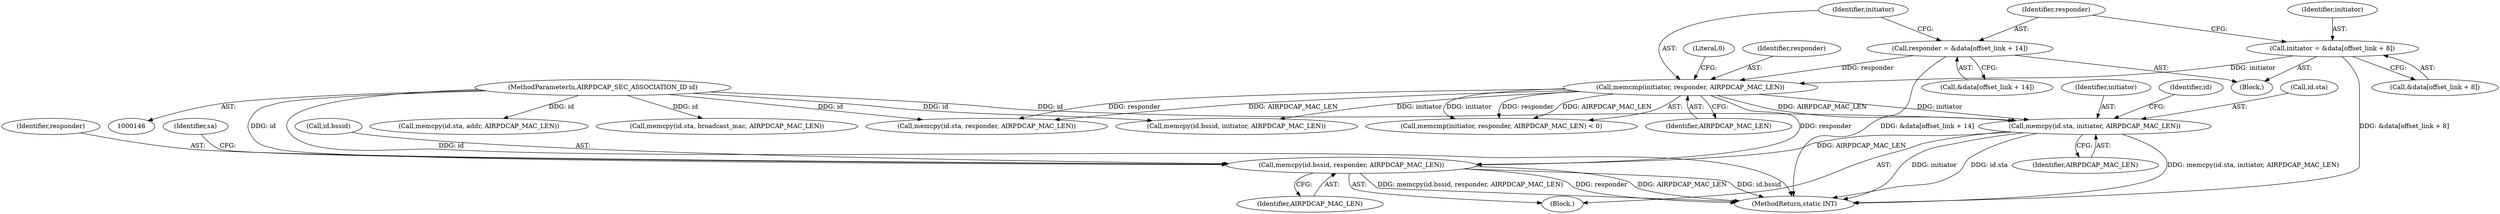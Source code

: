 digraph "0_wireshark_9b0b20b8d5f8c9f7839d58ff6c5900f7e19283b4@API" {
"1000668" [label="(Call,memcpy(id.sta, initiator, AIRPDCAP_MAC_LEN))"];
"1000151" [label="(MethodParameterIn,AIRPDCAP_SEC_ASSOCIATION_ID id)"];
"1000662" [label="(Call,memcmp(initiator, responder, AIRPDCAP_MAC_LEN))"];
"1000644" [label="(Call,initiator = &data[offset_link + 8])"];
"1000652" [label="(Call,responder = &data[offset_link + 14])"];
"1000674" [label="(Call,memcpy(id.bssid, responder, AIRPDCAP_MAC_LEN))"];
"1000679" [label="(Identifier,AIRPDCAP_MAC_LEN)"];
"1000669" [label="(Call,id.sta)"];
"1000646" [label="(Call,&data[offset_link + 8])"];
"1000653" [label="(Identifier,responder)"];
"1000682" [label="(Call,memcpy(id.sta, responder, AIRPDCAP_MAC_LEN))"];
"1000678" [label="(Identifier,responder)"];
"1000668" [label="(Call,memcpy(id.sta, initiator, AIRPDCAP_MAC_LEN))"];
"1000645" [label="(Identifier,initiator)"];
"1000663" [label="(Identifier,initiator)"];
"1000695" [label="(Identifier,sa)"];
"1000644" [label="(Call,initiator = &data[offset_link + 8])"];
"1000666" [label="(Literal,0)"];
"1000672" [label="(Identifier,initiator)"];
"1000674" [label="(Call,memcpy(id.bssid, responder, AIRPDCAP_MAC_LEN))"];
"1000675" [label="(Call,id.bssid)"];
"1000382" [label="(Call,memcpy(id.sta, addr, AIRPDCAP_MAC_LEN))"];
"1000676" [label="(Identifier,id)"];
"1000473" [label="(Block,)"];
"1000654" [label="(Call,&data[offset_link + 14])"];
"1000667" [label="(Block,)"];
"1000661" [label="(Call,memcmp(initiator, responder, AIRPDCAP_MAC_LEN) < 0)"];
"1000665" [label="(Identifier,AIRPDCAP_MAC_LEN)"];
"1000673" [label="(Identifier,AIRPDCAP_MAC_LEN)"];
"1000779" [label="(MethodReturn,static INT)"];
"1000664" [label="(Identifier,responder)"];
"1000353" [label="(Call,memcpy(id.sta, broadcast_mac, AIRPDCAP_MAC_LEN))"];
"1000688" [label="(Call,memcpy(id.bssid, initiator, AIRPDCAP_MAC_LEN))"];
"1000652" [label="(Call,responder = &data[offset_link + 14])"];
"1000151" [label="(MethodParameterIn,AIRPDCAP_SEC_ASSOCIATION_ID id)"];
"1000662" [label="(Call,memcmp(initiator, responder, AIRPDCAP_MAC_LEN))"];
"1000668" -> "1000667"  [label="AST: "];
"1000668" -> "1000673"  [label="CFG: "];
"1000669" -> "1000668"  [label="AST: "];
"1000672" -> "1000668"  [label="AST: "];
"1000673" -> "1000668"  [label="AST: "];
"1000676" -> "1000668"  [label="CFG: "];
"1000668" -> "1000779"  [label="DDG: memcpy(id.sta, initiator, AIRPDCAP_MAC_LEN)"];
"1000668" -> "1000779"  [label="DDG: initiator"];
"1000668" -> "1000779"  [label="DDG: id.sta"];
"1000151" -> "1000668"  [label="DDG: id"];
"1000662" -> "1000668"  [label="DDG: initiator"];
"1000662" -> "1000668"  [label="DDG: AIRPDCAP_MAC_LEN"];
"1000668" -> "1000674"  [label="DDG: AIRPDCAP_MAC_LEN"];
"1000151" -> "1000146"  [label="AST: "];
"1000151" -> "1000779"  [label="DDG: id"];
"1000151" -> "1000353"  [label="DDG: id"];
"1000151" -> "1000382"  [label="DDG: id"];
"1000151" -> "1000674"  [label="DDG: id"];
"1000151" -> "1000682"  [label="DDG: id"];
"1000151" -> "1000688"  [label="DDG: id"];
"1000662" -> "1000661"  [label="AST: "];
"1000662" -> "1000665"  [label="CFG: "];
"1000663" -> "1000662"  [label="AST: "];
"1000664" -> "1000662"  [label="AST: "];
"1000665" -> "1000662"  [label="AST: "];
"1000666" -> "1000662"  [label="CFG: "];
"1000662" -> "1000661"  [label="DDG: initiator"];
"1000662" -> "1000661"  [label="DDG: responder"];
"1000662" -> "1000661"  [label="DDG: AIRPDCAP_MAC_LEN"];
"1000644" -> "1000662"  [label="DDG: initiator"];
"1000652" -> "1000662"  [label="DDG: responder"];
"1000662" -> "1000674"  [label="DDG: responder"];
"1000662" -> "1000682"  [label="DDG: responder"];
"1000662" -> "1000682"  [label="DDG: AIRPDCAP_MAC_LEN"];
"1000662" -> "1000688"  [label="DDG: initiator"];
"1000644" -> "1000473"  [label="AST: "];
"1000644" -> "1000646"  [label="CFG: "];
"1000645" -> "1000644"  [label="AST: "];
"1000646" -> "1000644"  [label="AST: "];
"1000653" -> "1000644"  [label="CFG: "];
"1000644" -> "1000779"  [label="DDG: &data[offset_link + 8]"];
"1000652" -> "1000473"  [label="AST: "];
"1000652" -> "1000654"  [label="CFG: "];
"1000653" -> "1000652"  [label="AST: "];
"1000654" -> "1000652"  [label="AST: "];
"1000663" -> "1000652"  [label="CFG: "];
"1000652" -> "1000779"  [label="DDG: &data[offset_link + 14]"];
"1000674" -> "1000667"  [label="AST: "];
"1000674" -> "1000679"  [label="CFG: "];
"1000675" -> "1000674"  [label="AST: "];
"1000678" -> "1000674"  [label="AST: "];
"1000679" -> "1000674"  [label="AST: "];
"1000695" -> "1000674"  [label="CFG: "];
"1000674" -> "1000779"  [label="DDG: responder"];
"1000674" -> "1000779"  [label="DDG: AIRPDCAP_MAC_LEN"];
"1000674" -> "1000779"  [label="DDG: id.bssid"];
"1000674" -> "1000779"  [label="DDG: memcpy(id.bssid, responder, AIRPDCAP_MAC_LEN)"];
}
